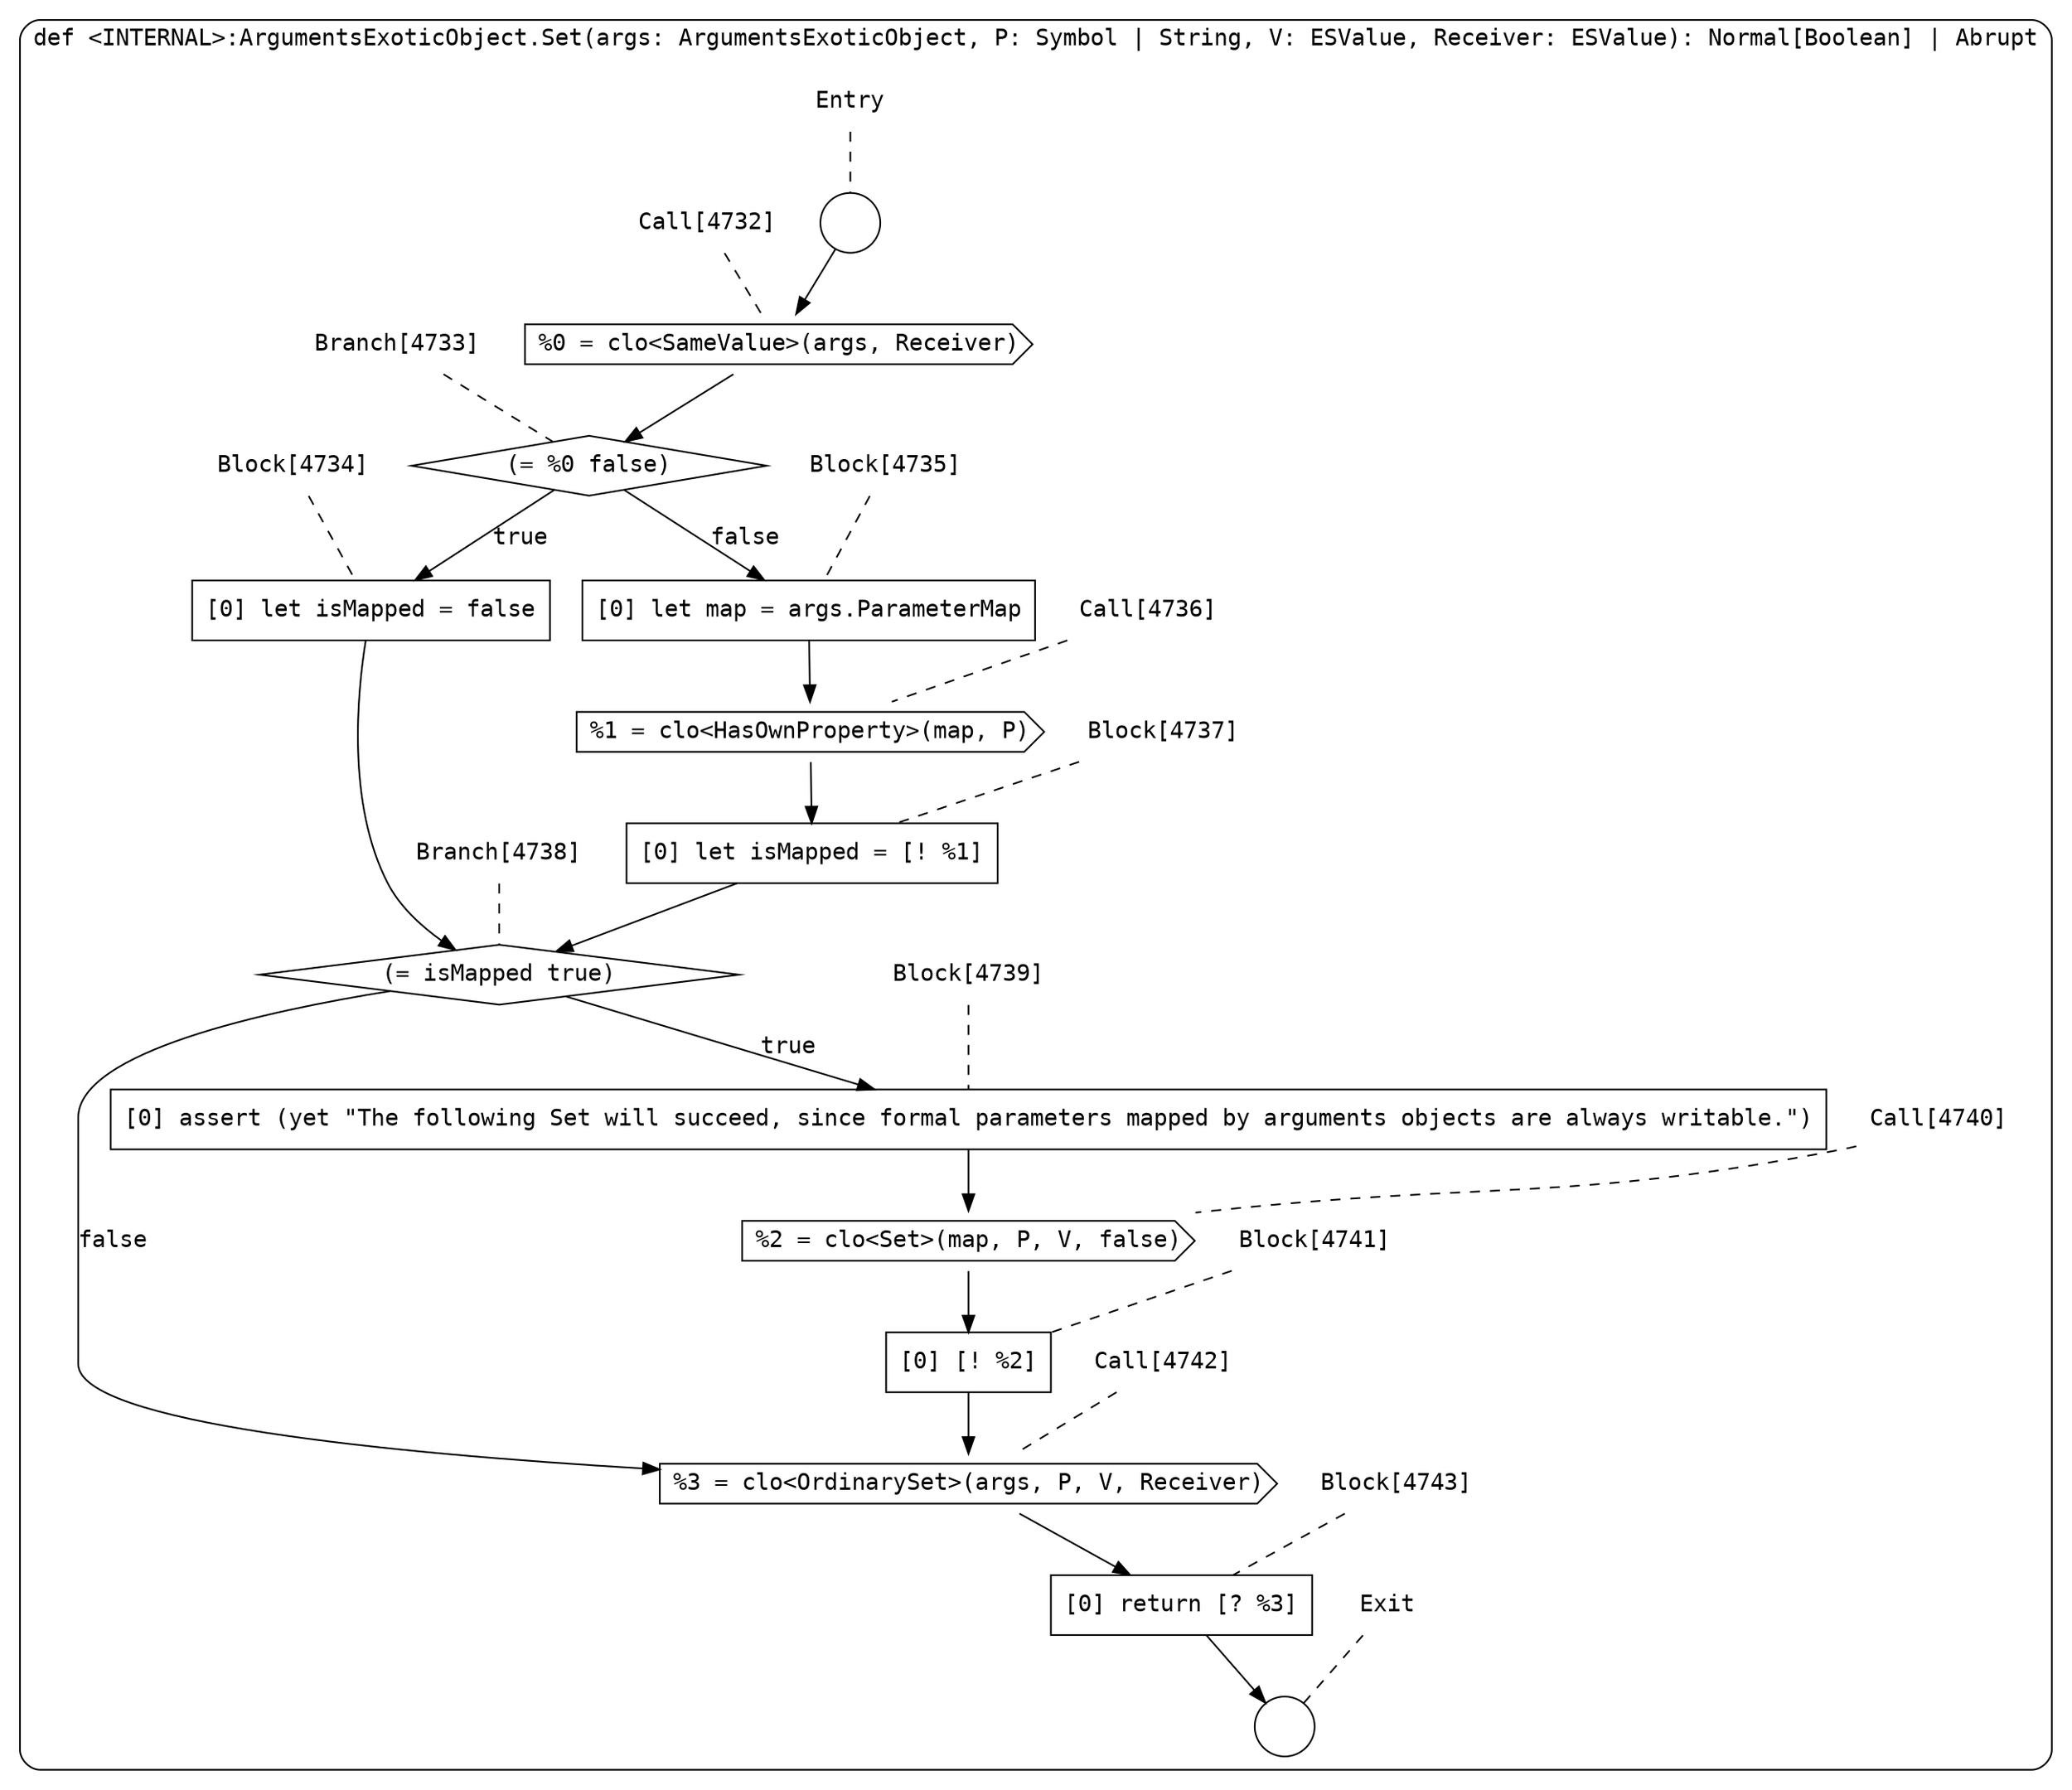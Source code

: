 digraph {
  graph [fontname = "Consolas"]
  node [fontname = "Consolas"]
  edge [fontname = "Consolas"]
  subgraph cluster1117 {
    label = "def <INTERNAL>:ArgumentsExoticObject.Set(args: ArgumentsExoticObject, P: Symbol | String, V: ESValue, Receiver: ESValue): Normal[Boolean] | Abrupt"
    style = rounded
    cluster1117_entry_name [shape=none, label=<<font color="black">Entry</font>>]
    cluster1117_entry_name -> cluster1117_entry [arrowhead=none, color="black", style=dashed]
    cluster1117_entry [shape=circle label=" " color="black" fillcolor="white" style=filled]
    cluster1117_entry -> node4732 [color="black"]
    cluster1117_exit_name [shape=none, label=<<font color="black">Exit</font>>]
    cluster1117_exit_name -> cluster1117_exit [arrowhead=none, color="black", style=dashed]
    cluster1117_exit [shape=circle label=" " color="black" fillcolor="white" style=filled]
    node4732_name [shape=none, label=<<font color="black">Call[4732]</font>>]
    node4732_name -> node4732 [arrowhead=none, color="black", style=dashed]
    node4732 [shape=cds, label=<<font color="black">%0 = clo&lt;SameValue&gt;(args, Receiver)</font>> color="black" fillcolor="white", style=filled]
    node4732 -> node4733 [color="black"]
    node4733_name [shape=none, label=<<font color="black">Branch[4733]</font>>]
    node4733_name -> node4733 [arrowhead=none, color="black", style=dashed]
    node4733 [shape=diamond, label=<<font color="black">(= %0 false)</font>> color="black" fillcolor="white", style=filled]
    node4733 -> node4734 [label=<<font color="black">true</font>> color="black"]
    node4733 -> node4735 [label=<<font color="black">false</font>> color="black"]
    node4734_name [shape=none, label=<<font color="black">Block[4734]</font>>]
    node4734_name -> node4734 [arrowhead=none, color="black", style=dashed]
    node4734 [shape=box, label=<<font color="black">[0] let isMapped = false<BR ALIGN="LEFT"/></font>> color="black" fillcolor="white", style=filled]
    node4734 -> node4738 [color="black"]
    node4735_name [shape=none, label=<<font color="black">Block[4735]</font>>]
    node4735_name -> node4735 [arrowhead=none, color="black", style=dashed]
    node4735 [shape=box, label=<<font color="black">[0] let map = args.ParameterMap<BR ALIGN="LEFT"/></font>> color="black" fillcolor="white", style=filled]
    node4735 -> node4736 [color="black"]
    node4738_name [shape=none, label=<<font color="black">Branch[4738]</font>>]
    node4738_name -> node4738 [arrowhead=none, color="black", style=dashed]
    node4738 [shape=diamond, label=<<font color="black">(= isMapped true)</font>> color="black" fillcolor="white", style=filled]
    node4738 -> node4739 [label=<<font color="black">true</font>> color="black"]
    node4738 -> node4742 [label=<<font color="black">false</font>> color="black"]
    node4736_name [shape=none, label=<<font color="black">Call[4736]</font>>]
    node4736_name -> node4736 [arrowhead=none, color="black", style=dashed]
    node4736 [shape=cds, label=<<font color="black">%1 = clo&lt;HasOwnProperty&gt;(map, P)</font>> color="black" fillcolor="white", style=filled]
    node4736 -> node4737 [color="black"]
    node4739_name [shape=none, label=<<font color="black">Block[4739]</font>>]
    node4739_name -> node4739 [arrowhead=none, color="black", style=dashed]
    node4739 [shape=box, label=<<font color="black">[0] assert (yet &quot;The following Set will succeed, since formal parameters mapped by arguments objects are always writable.&quot;)<BR ALIGN="LEFT"/></font>> color="black" fillcolor="white", style=filled]
    node4739 -> node4740 [color="black"]
    node4742_name [shape=none, label=<<font color="black">Call[4742]</font>>]
    node4742_name -> node4742 [arrowhead=none, color="black", style=dashed]
    node4742 [shape=cds, label=<<font color="black">%3 = clo&lt;OrdinarySet&gt;(args, P, V, Receiver)</font>> color="black" fillcolor="white", style=filled]
    node4742 -> node4743 [color="black"]
    node4737_name [shape=none, label=<<font color="black">Block[4737]</font>>]
    node4737_name -> node4737 [arrowhead=none, color="black", style=dashed]
    node4737 [shape=box, label=<<font color="black">[0] let isMapped = [! %1]<BR ALIGN="LEFT"/></font>> color="black" fillcolor="white", style=filled]
    node4737 -> node4738 [color="black"]
    node4740_name [shape=none, label=<<font color="black">Call[4740]</font>>]
    node4740_name -> node4740 [arrowhead=none, color="black", style=dashed]
    node4740 [shape=cds, label=<<font color="black">%2 = clo&lt;Set&gt;(map, P, V, false)</font>> color="black" fillcolor="white", style=filled]
    node4740 -> node4741 [color="black"]
    node4743_name [shape=none, label=<<font color="black">Block[4743]</font>>]
    node4743_name -> node4743 [arrowhead=none, color="black", style=dashed]
    node4743 [shape=box, label=<<font color="black">[0] return [? %3]<BR ALIGN="LEFT"/></font>> color="black" fillcolor="white", style=filled]
    node4743 -> cluster1117_exit [color="black"]
    node4741_name [shape=none, label=<<font color="black">Block[4741]</font>>]
    node4741_name -> node4741 [arrowhead=none, color="black", style=dashed]
    node4741 [shape=box, label=<<font color="black">[0] [! %2]<BR ALIGN="LEFT"/></font>> color="black" fillcolor="white", style=filled]
    node4741 -> node4742 [color="black"]
  }
}